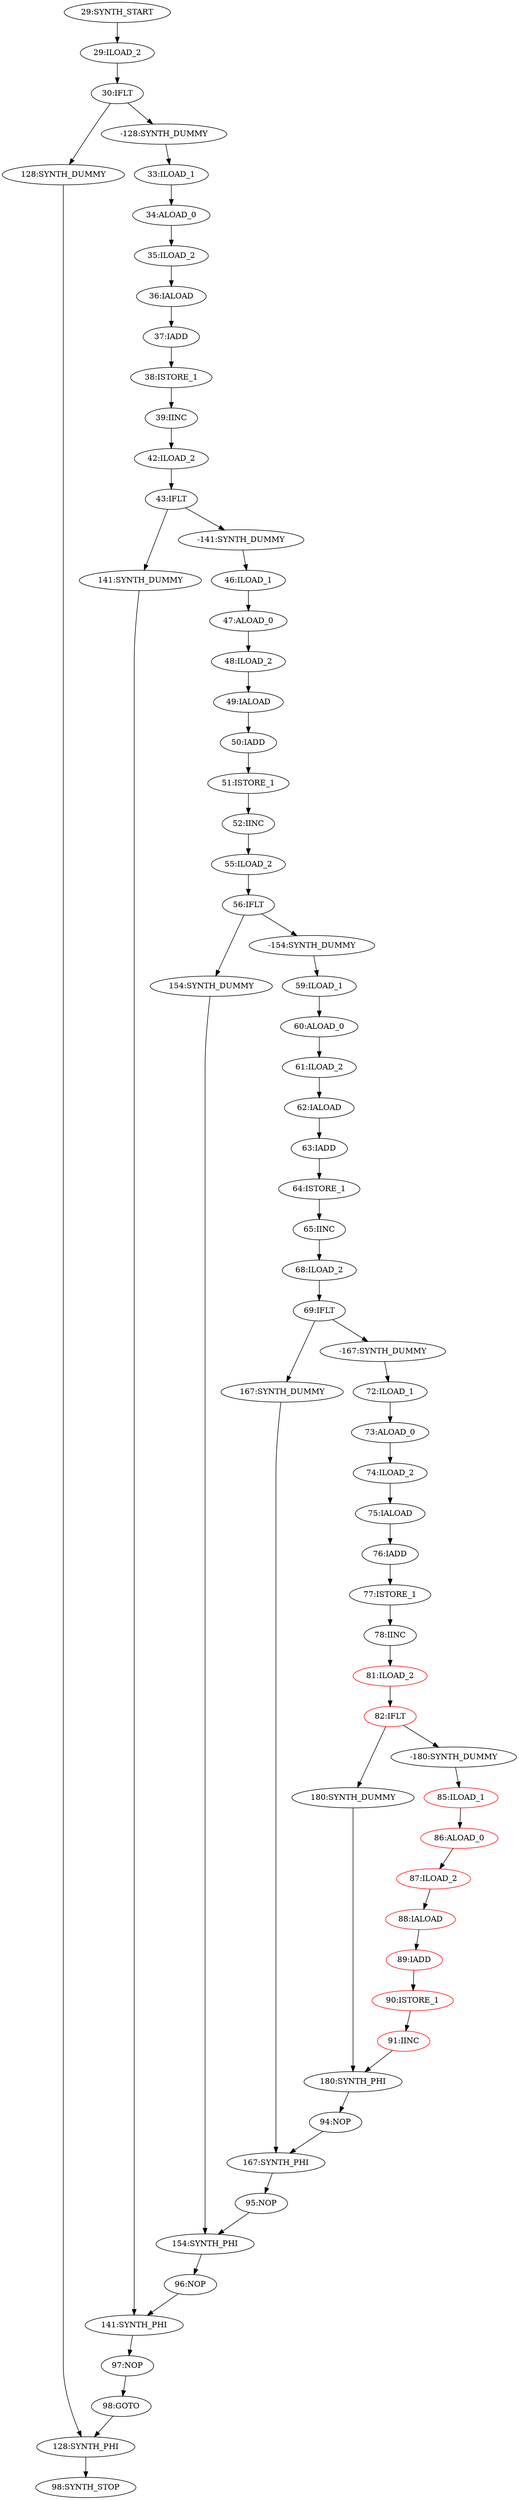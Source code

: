 digraph{
"29:SYNTH_START" -> "29:ILOAD_2";
"29:ILOAD_2" -> "30:IFLT";
"30:IFLT" -> "128:SYNTH_DUMMY";
"30:IFLT" -> "-128:SYNTH_DUMMY";
"128:SYNTH_DUMMY" -> "128:SYNTH_PHI";
"-128:SYNTH_DUMMY" -> "33:ILOAD_1";
"33:ILOAD_1" -> "34:ALOAD_0";
"34:ALOAD_0" -> "35:ILOAD_2";
"35:ILOAD_2" -> "36:IALOAD";
"36:IALOAD" -> "37:IADD";
"37:IADD" -> "38:ISTORE_1";
"38:ISTORE_1" -> "39:IINC";
"39:IINC" -> "42:ILOAD_2";
"42:ILOAD_2" -> "43:IFLT";
"43:IFLT" -> "141:SYNTH_DUMMY";
"43:IFLT" -> "-141:SYNTH_DUMMY";
"141:SYNTH_DUMMY" -> "141:SYNTH_PHI";
"-141:SYNTH_DUMMY" -> "46:ILOAD_1";
"46:ILOAD_1" -> "47:ALOAD_0";
"97:NOP" -> "98:GOTO";
"98:GOTO" -> "128:SYNTH_PHI";
"47:ALOAD_0" -> "48:ILOAD_2";
"48:ILOAD_2" -> "49:IALOAD";
"49:IALOAD" -> "50:IADD";
"50:IADD" -> "51:ISTORE_1";
"51:ISTORE_1" -> "52:IINC";
"52:IINC" -> "55:ILOAD_2";
"55:ILOAD_2" -> "56:IFLT";
"56:IFLT" -> "154:SYNTH_DUMMY";
"56:IFLT" -> "-154:SYNTH_DUMMY";
"154:SYNTH_DUMMY" -> "154:SYNTH_PHI";
"-154:SYNTH_DUMMY" -> "59:ILOAD_1";
"59:ILOAD_1" -> "60:ALOAD_0";
"96:NOP" -> "141:SYNTH_PHI";
"60:ALOAD_0" -> "61:ILOAD_2";
"61:ILOAD_2" -> "62:IALOAD";
"62:IALOAD" -> "63:IADD";
"63:IADD" -> "64:ISTORE_1";
"64:ISTORE_1" -> "65:IINC";
"65:IINC" -> "68:ILOAD_2";
"68:ILOAD_2" -> "69:IFLT";
"69:IFLT" -> "167:SYNTH_DUMMY";
"69:IFLT" -> "-167:SYNTH_DUMMY";
"167:SYNTH_DUMMY" -> "167:SYNTH_PHI";
"-167:SYNTH_DUMMY" -> "72:ILOAD_1";
"72:ILOAD_1" -> "73:ALOAD_0";
"95:NOP" -> "154:SYNTH_PHI";
"73:ALOAD_0" -> "74:ILOAD_2";
"74:ILOAD_2" -> "75:IALOAD";
"75:IALOAD" -> "76:IADD";
"76:IADD" -> "77:ISTORE_1";
"77:ISTORE_1" -> "78:IINC";
"78:IINC" -> "81:ILOAD_2";
"81:ILOAD_2" [color = red];
"81:ILOAD_2" -> "82:IFLT";
"82:IFLT" [color = red];
"82:IFLT" -> "180:SYNTH_DUMMY";
"82:IFLT" -> "-180:SYNTH_DUMMY";
"180:SYNTH_DUMMY" -> "180:SYNTH_PHI";
"-180:SYNTH_DUMMY" -> "85:ILOAD_1";
"85:ILOAD_1" [color = red];
"85:ILOAD_1" -> "86:ALOAD_0";
"94:NOP" -> "167:SYNTH_PHI";
"86:ALOAD_0" [color = red];
"86:ALOAD_0" -> "87:ILOAD_2";
"87:ILOAD_2" [color = red];
"87:ILOAD_2" -> "88:IALOAD";
"88:IALOAD" [color = red];
"88:IALOAD" -> "89:IADD";
"89:IADD" [color = red];
"89:IADD" -> "90:ISTORE_1";
"90:ISTORE_1" [color = red];
"90:ISTORE_1" -> "91:IINC";
"91:IINC" [color = red];
"91:IINC" -> "180:SYNTH_PHI";
"180:SYNTH_PHI" -> "94:NOP";
"167:SYNTH_PHI" -> "95:NOP";
"154:SYNTH_PHI" -> "96:NOP";
"141:SYNTH_PHI" -> "97:NOP";
"128:SYNTH_PHI" -> "98:SYNTH_STOP";
}